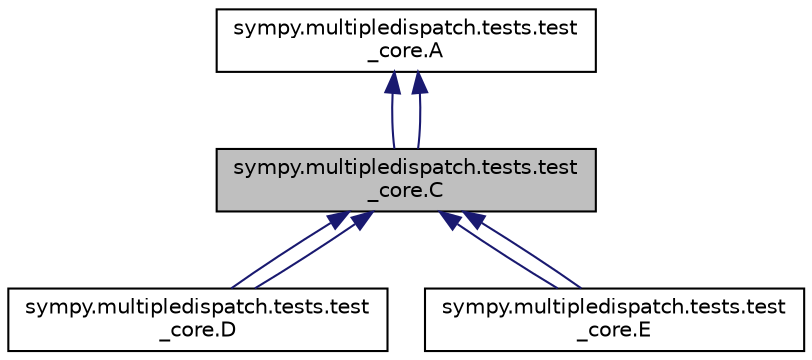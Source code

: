 digraph "sympy.multipledispatch.tests.test_core.C"
{
 // LATEX_PDF_SIZE
  edge [fontname="Helvetica",fontsize="10",labelfontname="Helvetica",labelfontsize="10"];
  node [fontname="Helvetica",fontsize="10",shape=record];
  Node1 [label="sympy.multipledispatch.tests.test\l_core.C",height=0.2,width=0.4,color="black", fillcolor="grey75", style="filled", fontcolor="black",tooltip=" "];
  Node2 -> Node1 [dir="back",color="midnightblue",fontsize="10",style="solid",fontname="Helvetica"];
  Node2 [label="sympy.multipledispatch.tests.test\l_core.A",height=0.2,width=0.4,color="black", fillcolor="white", style="filled",URL="$classsympy_1_1multipledispatch_1_1tests_1_1test__core_1_1A.html",tooltip=" "];
  Node2 -> Node1 [dir="back",color="midnightblue",fontsize="10",style="solid",fontname="Helvetica"];
  Node1 -> Node3 [dir="back",color="midnightblue",fontsize="10",style="solid",fontname="Helvetica"];
  Node3 [label="sympy.multipledispatch.tests.test\l_core.D",height=0.2,width=0.4,color="black", fillcolor="white", style="filled",URL="$classsympy_1_1multipledispatch_1_1tests_1_1test__core_1_1D.html",tooltip=" "];
  Node1 -> Node3 [dir="back",color="midnightblue",fontsize="10",style="solid",fontname="Helvetica"];
  Node1 -> Node4 [dir="back",color="midnightblue",fontsize="10",style="solid",fontname="Helvetica"];
  Node4 [label="sympy.multipledispatch.tests.test\l_core.E",height=0.2,width=0.4,color="black", fillcolor="white", style="filled",URL="$classsympy_1_1multipledispatch_1_1tests_1_1test__core_1_1E.html",tooltip=" "];
  Node1 -> Node4 [dir="back",color="midnightblue",fontsize="10",style="solid",fontname="Helvetica"];
}
